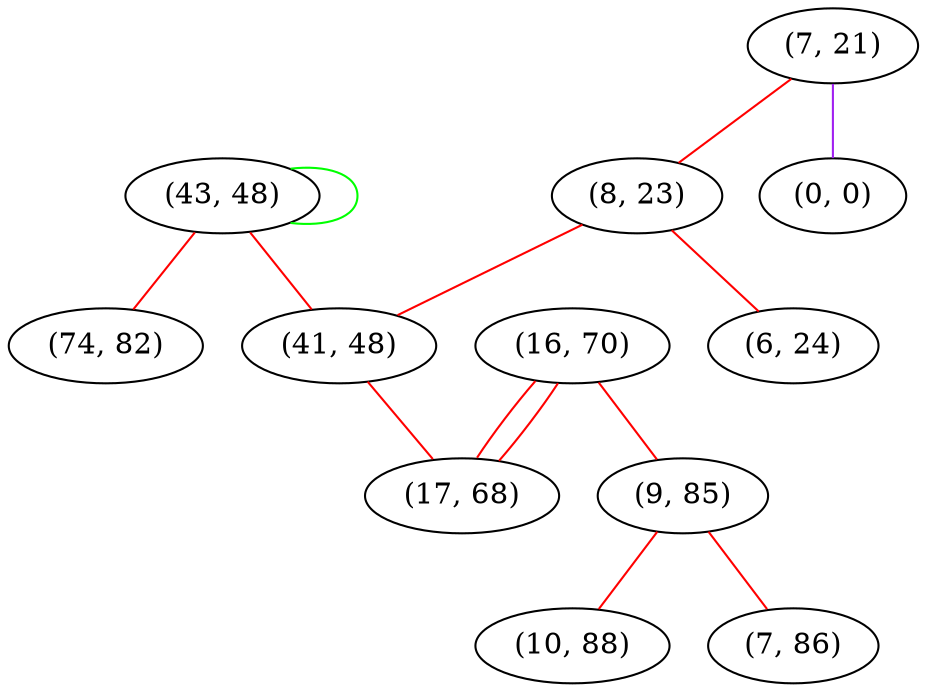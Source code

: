 graph "" {
"(43, 48)";
"(16, 70)";
"(7, 21)";
"(8, 23)";
"(9, 85)";
"(74, 82)";
"(10, 88)";
"(41, 48)";
"(0, 0)";
"(6, 24)";
"(7, 86)";
"(17, 68)";
"(43, 48)" -- "(43, 48)"  [color=green, key=0, weight=2];
"(43, 48)" -- "(41, 48)"  [color=red, key=0, weight=1];
"(43, 48)" -- "(74, 82)"  [color=red, key=0, weight=1];
"(16, 70)" -- "(9, 85)"  [color=red, key=0, weight=1];
"(16, 70)" -- "(17, 68)"  [color=red, key=0, weight=1];
"(16, 70)" -- "(17, 68)"  [color=red, key=1, weight=1];
"(7, 21)" -- "(0, 0)"  [color=purple, key=0, weight=4];
"(7, 21)" -- "(8, 23)"  [color=red, key=0, weight=1];
"(8, 23)" -- "(41, 48)"  [color=red, key=0, weight=1];
"(8, 23)" -- "(6, 24)"  [color=red, key=0, weight=1];
"(9, 85)" -- "(7, 86)"  [color=red, key=0, weight=1];
"(9, 85)" -- "(10, 88)"  [color=red, key=0, weight=1];
"(41, 48)" -- "(17, 68)"  [color=red, key=0, weight=1];
}
